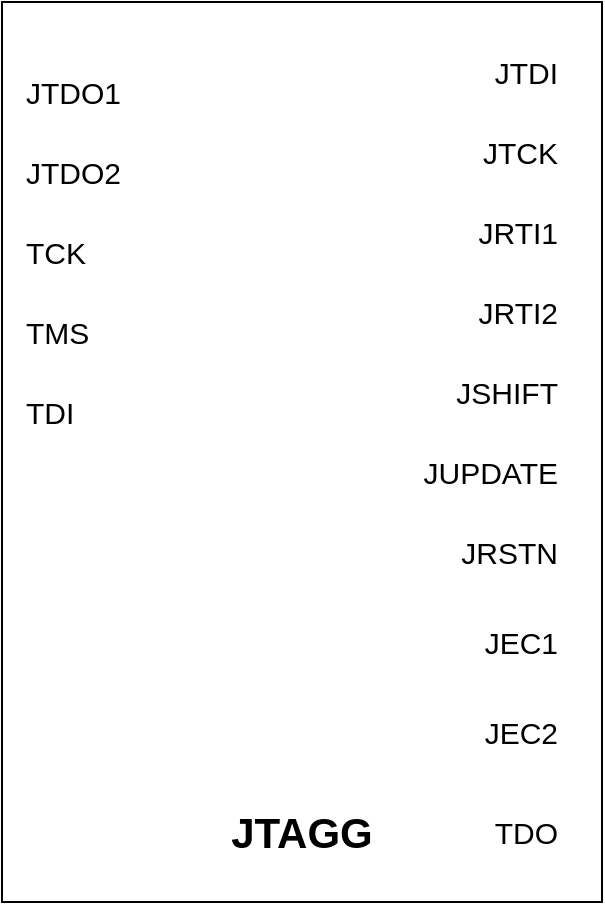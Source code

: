 <mxfile version="26.2.2">
  <diagram name="Page-1" id="N16ykWlb5GLugd2mw7WU">
    <mxGraphModel dx="1108" dy="1158" grid="1" gridSize="10" guides="1" tooltips="1" connect="1" arrows="1" fold="1" page="1" pageScale="1" pageWidth="827" pageHeight="1169" math="0" shadow="0">
      <root>
        <mxCell id="0" />
        <mxCell id="1" parent="0" />
        <mxCell id="2WCUq0pR1KR16HoUVAUC-1" value="" style="rounded=0;whiteSpace=wrap;html=1;spacing=1;spacingBottom=0;labelPosition=center;verticalLabelPosition=bottom;align=center;verticalAlign=top;" vertex="1" parent="1">
          <mxGeometry x="190" y="130" width="300" height="450" as="geometry" />
        </mxCell>
        <mxCell id="2WCUq0pR1KR16HoUVAUC-2" value="&lt;font style=&quot;font-size: 15px;&quot;&gt;JTDO1&lt;/font&gt;" style="text;html=1;align=left;verticalAlign=middle;whiteSpace=wrap;rounded=0;" vertex="1" parent="1">
          <mxGeometry x="200" y="160" width="60" height="30" as="geometry" />
        </mxCell>
        <mxCell id="2WCUq0pR1KR16HoUVAUC-3" value="&lt;font style=&quot;font-size: 15px;&quot;&gt;JTDO2&lt;/font&gt;" style="text;html=1;align=left;verticalAlign=middle;whiteSpace=wrap;rounded=0;" vertex="1" parent="1">
          <mxGeometry x="200" y="200" width="60" height="30" as="geometry" />
        </mxCell>
        <mxCell id="2WCUq0pR1KR16HoUVAUC-4" value="&lt;font style=&quot;font-size: 15px;&quot;&gt;TCK&lt;/font&gt;" style="text;html=1;align=left;verticalAlign=middle;whiteSpace=wrap;rounded=0;" vertex="1" parent="1">
          <mxGeometry x="200" y="240" width="60" height="30" as="geometry" />
        </mxCell>
        <mxCell id="2WCUq0pR1KR16HoUVAUC-7" value="&lt;font style=&quot;font-size: 15px;&quot;&gt;TMS&lt;/font&gt;" style="text;html=1;align=left;verticalAlign=middle;whiteSpace=wrap;rounded=0;" vertex="1" parent="1">
          <mxGeometry x="200" y="280" width="60" height="30" as="geometry" />
        </mxCell>
        <mxCell id="2WCUq0pR1KR16HoUVAUC-8" value="&lt;font style=&quot;font-size: 15px;&quot;&gt;TDI&lt;/font&gt;" style="text;html=1;align=left;verticalAlign=middle;whiteSpace=wrap;rounded=0;" vertex="1" parent="1">
          <mxGeometry x="200" y="320" width="60" height="30" as="geometry" />
        </mxCell>
        <mxCell id="2WCUq0pR1KR16HoUVAUC-9" value="&lt;span style=&quot;font-size: 15px;&quot;&gt;JTDI&lt;/span&gt;" style="text;html=1;align=right;verticalAlign=middle;whiteSpace=wrap;rounded=0;" vertex="1" parent="1">
          <mxGeometry x="410" y="150" width="60" height="30" as="geometry" />
        </mxCell>
        <mxCell id="2WCUq0pR1KR16HoUVAUC-10" value="&lt;font style=&quot;font-size: 15px;&quot;&gt;JTCK&lt;/font&gt;" style="text;html=1;align=right;verticalAlign=middle;whiteSpace=wrap;rounded=0;" vertex="1" parent="1">
          <mxGeometry x="410" y="190" width="60" height="30" as="geometry" />
        </mxCell>
        <mxCell id="2WCUq0pR1KR16HoUVAUC-12" value="&lt;font style=&quot;font-size: 15px;&quot;&gt;JRTI2&lt;/font&gt;" style="text;html=1;align=right;verticalAlign=middle;whiteSpace=wrap;rounded=0;" vertex="1" parent="1">
          <mxGeometry x="410" y="270" width="60" height="30" as="geometry" />
        </mxCell>
        <mxCell id="2WCUq0pR1KR16HoUVAUC-13" value="&lt;font style=&quot;font-size: 15px;&quot;&gt;JSHIFT&lt;/font&gt;" style="text;html=1;align=right;verticalAlign=middle;whiteSpace=wrap;rounded=0;" vertex="1" parent="1">
          <mxGeometry x="410" y="310" width="60" height="30" as="geometry" />
        </mxCell>
        <mxCell id="2WCUq0pR1KR16HoUVAUC-14" value="&lt;font style=&quot;font-size: 15px;&quot;&gt;JUPDATE&lt;/font&gt;" style="text;html=1;align=right;verticalAlign=middle;whiteSpace=wrap;rounded=0;" vertex="1" parent="1">
          <mxGeometry x="390" y="350" width="80" height="30" as="geometry" />
        </mxCell>
        <mxCell id="2WCUq0pR1KR16HoUVAUC-15" value="&lt;font style=&quot;font-size: 15px;&quot;&gt;JRSTN&lt;/font&gt;" style="text;html=1;align=right;verticalAlign=middle;whiteSpace=wrap;rounded=0;" vertex="1" parent="1">
          <mxGeometry x="410" y="390" width="60" height="30" as="geometry" />
        </mxCell>
        <mxCell id="2WCUq0pR1KR16HoUVAUC-16" value="&lt;font style=&quot;font-size: 15px;&quot;&gt;JEC1&lt;/font&gt;" style="text;html=1;align=right;verticalAlign=middle;whiteSpace=wrap;rounded=0;" vertex="1" parent="1">
          <mxGeometry x="410" y="435" width="60" height="30" as="geometry" />
        </mxCell>
        <mxCell id="2WCUq0pR1KR16HoUVAUC-18" value="&lt;font style=&quot;font-size: 15px;&quot;&gt;TDO&lt;/font&gt;" style="text;html=1;align=right;verticalAlign=middle;whiteSpace=wrap;rounded=0;" vertex="1" parent="1">
          <mxGeometry x="410" y="530" width="60" height="30" as="geometry" />
        </mxCell>
        <mxCell id="2WCUq0pR1KR16HoUVAUC-19" value="&lt;font style=&quot;font-size: 15px;&quot;&gt;JRTI1&lt;/font&gt;" style="text;html=1;align=right;verticalAlign=middle;whiteSpace=wrap;rounded=0;" vertex="1" parent="1">
          <mxGeometry x="410" y="230" width="60" height="30" as="geometry" />
        </mxCell>
        <mxCell id="2WCUq0pR1KR16HoUVAUC-20" value="&lt;font style=&quot;font-size: 15px;&quot;&gt;JEC2&lt;/font&gt;" style="text;html=1;align=right;verticalAlign=middle;whiteSpace=wrap;rounded=0;" vertex="1" parent="1">
          <mxGeometry x="410" y="480" width="60" height="30" as="geometry" />
        </mxCell>
        <mxCell id="2WCUq0pR1KR16HoUVAUC-21" value="&lt;font style=&quot;font-size: 21px;&quot;&gt;&lt;b&gt;JTAGG&lt;/b&gt;&lt;/font&gt;" style="text;html=1;align=center;verticalAlign=middle;whiteSpace=wrap;rounded=0;" vertex="1" parent="1">
          <mxGeometry x="310" y="530" width="60" height="30" as="geometry" />
        </mxCell>
      </root>
    </mxGraphModel>
  </diagram>
</mxfile>
